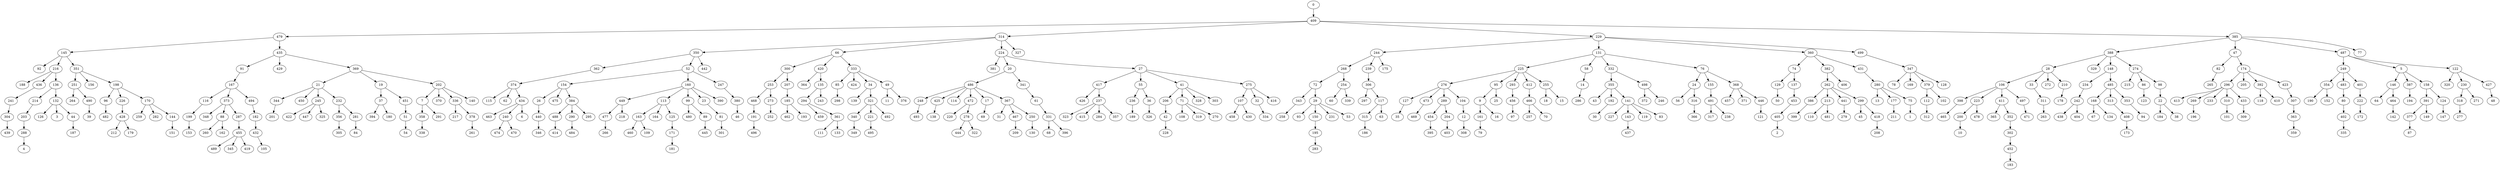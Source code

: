 digraph {
	0 [label=0]
	409 [label=409]
	479 [label=479]
	314 [label=314]
	229 [label=229]
	385 [label=385]
	145 [label=145]
	435 [label=435]
	350 [label=350]
	66 [label=66]
	224 [label=224]
	327 [label=327]
	244 [label=244]
	131 [label=131]
	360 [label=360]
	499 [label=499]
	388 [label=388]
	47 [label=47]
	487 [label=487]
	77 [label=77]
	92 [label=92]
	216 [label=216]
	351 [label=351]
	91 [label=91]
	429 [label=429]
	369 [label=369]
	362 [label=362]
	52 [label=52]
	442 [label=442]
	300 [label=300]
	420 [label=420]
	333 [label=333]
	381 [label=381]
	20 [label=20]
	27 [label=27]
	268 [label=268]
	239 [label=239]
	175 [label=175]
	225 [label=225]
	58 [label=58]
	332 [label=332]
	76 [label=76]
	74 [label=74]
	382 [label=382]
	431 [label=431]
	347 [label=347]
	28 [label=28]
	329 [label=329]
	148 [label=148]
	274 [label=274]
	82 [label=82]
	174 [label=174]
	249 [label=249]
	5 [label=5]
	122 [label=122]
	188 [label=188]
	436 [label=436]
	136 [label=136]
	251 [label=251]
	156 [label=156]
	198 [label=198]
	167 [label=167]
	21 [label=21]
	19 [label=19]
	202 [label=202]
	374 [label=374]
	154 [label=154]
	160 [label=160]
	247 [label=247]
	253 [label=253]
	207 [label=207]
	364 [label=364]
	135 [label=135]
	85 [label=85]
	424 [label=424]
	34 [label=34]
	49 [label=49]
	486 [label=486]
	341 [label=341]
	417 [label=417]
	55 [label=55]
	41 [label=41]
	275 [label=275]
	72 [label=72]
	254 [label=254]
	306 [label=306]
	276 [label=276]
	95 [label=95]
	293 [label=293]
	412 [label=412]
	255 [label=255]
	14 [label=14]
	355 [label=355]
	498 [label=498]
	24 [label=24]
	155 [label=155]
	368 [label=368]
	129 [label=129]
	137 [label=137]
	262 [label=262]
	406 [label=406]
	280 [label=280]
	78 [label=78]
	169 [label=169]
	379 [label=379]
	128 [label=128]
	106 [label=106]
	33 [label=33]
	272 [label=272]
	210 [label=210]
	234 [label=234]
	485 [label=485]
	215 [label=215]
	86 [label=86]
	98 [label=98]
	265 [label=265]
	296 [label=296]
	205 [label=205]
	392 [label=392]
	423 [label=423]
	354 [label=354]
	483 [label=483]
	401 [label=401]
	146 [label=146]
	387 [label=387]
	158 [label=158]
	320 [label=320]
	230 [label=230]
	427 [label=427]
	241 [label=241]
	214 [label=214]
	132 [label=132]
	264 [label=264]
	490 [label=490]
	96 [label=96]
	226 [label=226]
	170 [label=170]
	116 [label=116]
	373 [label=373]
	494 [label=494]
	344 [label=344]
	450 [label=450]
	245 [label=245]
	232 [label=232]
	37 [label=37]
	451 [label=451]
	7 [label=7]
	370 [label=370]
	336 [label=336]
	140 [label=140]
	115 [label=115]
	62 [label=62]
	434 [label=434]
	26 [label=26]
	475 [label=475]
	384 [label=384]
	449 [label=449]
	113 [label=113]
	99 [label=99]
	23 [label=23]
	390 [label=390]
	380 [label=380]
	468 [label=468]
	273 [label=273]
	185 [label=185]
	294 [label=294]
	243 [label=243]
	298 [label=298]
	139 [label=139]
	321 [label=321]
	11 [label=11]
	376 [label=376]
	248 [label=248]
	425 [label=425]
	114 [label=114]
	472 [label=472]
	17 [label=17]
	367 [label=367]
	61 [label=61]
	426 [label=426]
	237 [label=237]
	236 [label=236]
	36 [label=36]
	206 [label=206]
	71 [label=71]
	328 [label=328]
	303 [label=303]
	107 [label=107]
	32 [label=32]
	416 [label=416]
	343 [label=343]
	29 [label=29]
	60 [label=60]
	339 [label=339]
	297 [label=297]
	117 [label=117]
	127 [label=127]
	473 [label=473]
	289 [label=289]
	104 [label=104]
	9 [label=9]
	25 [label=25]
	456 [label=456]
	466 [label=466]
	18 [label=18]
	15 [label=15]
	286 [label=286]
	43 [label=43]
	192 [label=192]
	141 [label=141]
	372 [label=372]
	246 [label=246]
	56 [label=56]
	316 [label=316]
	491 [label=491]
	457 [label=457]
	371 [label=371]
	446 [label=446]
	50 [label=50]
	453 [label=453]
	386 [label=386]
	213 [label=213]
	441 [label=441]
	299 [label=299]
	13 [label=13]
	177 [label=177]
	75 [label=75]
	112 [label=112]
	102 [label=102]
	398 [label=398]
	223 [label=223]
	411 [label=411]
	497 [label=497]
	311 [label=311]
	178 [label=178]
	242 [label=242]
	168 [label=168]
	313 [label=313]
	353 [label=353]
	123 [label=123]
	22 [label=22]
	413 [label=413]
	269 [label=269]
	233 [label=233]
	310 [label=310]
	433 [label=433]
	118 [label=118]
	410 [label=410]
	307 [label=307]
	190 [label=190]
	152 [label=152]
	80 [label=80]
	222 [label=222]
	64 [label=64]
	464 [label=464]
	194 [label=194]
	391 [label=391]
	124 [label=124]
	318 [label=318]
	271 [label=271]
	48 [label=48]
	304 [label=304]
	203 [label=203]
	126 [label=126]
	3 [label=3]
	44 [label=44]
	39 [label=39]
	482 [label=482]
	428 [label=428]
	259 [label=259]
	282 [label=282]
	144 [label=144]
	199 [label=199]
	348 [label=348]
	88 [label=88]
	287 [label=287]
	182 [label=182]
	201 [label=201]
	422 [label=422]
	447 [label=447]
	325 [label=325]
	356 [label=356]
	281 [label=281]
	394 [label=394]
	180 [label=180]
	51 [label=51]
	358 [label=358]
	291 [label=291]
	217 [label=217]
	378 [label=378]
	463 [label=463]
	240 [label=240]
	6 [label=6]
	440 [label=440]
	488 [label=488]
	290 [label=290]
	295 [label=295]
	477 [label=477]
	218 [label=218]
	163 [label=163]
	164 [label=164]
	125 [label=125]
	480 [label=480]
	89 [label=89]
	81 [label=81]
	46 [label=46]
	191 [label=191]
	252 [label=252]
	462 [label=462]
	193 [label=193]
	459 [label=459]
	361 [label=361]
	340 [label=340]
	221 [label=221]
	492 [label=492]
	493 [label=493]
	138 [label=138]
	220 [label=220]
	278 [label=278]
	69 [label=69]
	31 [label=31]
	467 [label=467]
	250 [label=250]
	331 [label=331]
	323 [label=323]
	415 [label=415]
	284 [label=284]
	357 [label=357]
	189 [label=189]
	326 [label=326]
	42 [label=42]
	108 [label=108]
	319 [label=319]
	270 [label=270]
	458 [label=458]
	430 [label=430]
	334 [label=334]
	258 [label=258]
	93 [label=93]
	150 [label=150]
	231 [label=231]
	53 [label=53]
	315 [label=315]
	63 [label=63]
	35 [label=35]
	469 [label=469]
	454 [label=454]
	204 [label=204]
	12 [label=12]
	161 [label=161]
	16 [label=16]
	97 [label=97]
	257 [label=257]
	70 [label=70]
	30 [label=30]
	227 [label=227]
	143 [label=143]
	119 [label=119]
	83 [label=83]
	366 [label=366]
	317 [label=317]
	238 [label=238]
	121 [label=121]
	405 [label=405]
	399 [label=399]
	110 [label=110]
	481 [label=481]
	279 [label=279]
	45 [label=45]
	418 [label=418]
	211 [label=211]
	1 [label=1]
	312 [label=312]
	465 [label=465]
	200 [label=200]
	478 [label=478]
	365 [label=365]
	352 [label=352]
	471 [label=471]
	263 [label=263]
	438 [label=438]
	404 [label=404]
	67 [label=67]
	134 [label=134]
	408 [label=408]
	94 [label=94]
	184 [label=184]
	38 [label=38]
	196 [label=196]
	101 [label=101]
	309 [label=309]
	363 [label=363]
	402 [label=402]
	172 [label=172]
	142 [label=142]
	377 [label=377]
	149 [label=149]
	147 [label=147]
	277 [label=277]
	439 [label=439]
	288 [label=288]
	187 [label=187]
	212 [label=212]
	179 [label=179]
	151 [label=151]
	153 [label=153]
	260 [label=260]
	162 [label=162]
	455 [label=455]
	432 [label=432]
	305 [label=305]
	84 [label=84]
	54 [label=54]
	338 [label=338]
	261 [label=261]
	474 [label=474]
	470 [label=470]
	346 [label=346]
	414 [label=414]
	484 [label=484]
	266 [label=266]
	460 [label=460]
	109 [label=109]
	171 [label=171]
	445 [label=445]
	301 [label=301]
	496 [label=496]
	111 [label=111]
	133 [label=133]
	349 [label=349]
	495 [label=495]
	444 [label=444]
	322 [label=322]
	209 [label=209]
	130 [label=130]
	68 [label=68]
	396 [label=396]
	228 [label=228]
	195 [label=195]
	186 [label=186]
	395 [label=395]
	403 [label=403]
	308 [label=308]
	79 [label=79]
	437 [label=437]
	2 [label=2]
	208 [label=208]
	10 [label=10]
	302 [label=302]
	173 [label=173]
	359 [label=359]
	335 [label=335]
	87 [label=87]
	4 [label=4]
	489 [label=489]
	345 [label=345]
	419 [label=419]
	105 [label=105]
	181 [label=181]
	283 [label=283]
	452 [label=452]
	183 [label=183]
	0 -> 409
	409 -> 479
	409 -> 314
	409 -> 229
	409 -> 385
	479 -> 145
	479 -> 435
	314 -> 350
	314 -> 66
	314 -> 224
	314 -> 327
	229 -> 244
	229 -> 131
	229 -> 360
	229 -> 499
	385 -> 388
	385 -> 47
	385 -> 487
	385 -> 77
	145 -> 92
	145 -> 216
	145 -> 351
	435 -> 91
	435 -> 429
	435 -> 369
	350 -> 362
	350 -> 52
	350 -> 442
	66 -> 300
	66 -> 420
	66 -> 333
	224 -> 381
	224 -> 20
	224 -> 27
	244 -> 268
	244 -> 239
	244 -> 175
	131 -> 225
	131 -> 58
	131 -> 332
	131 -> 76
	360 -> 74
	360 -> 382
	360 -> 431
	499 -> 347
	388 -> 28
	388 -> 329
	388 -> 148
	388 -> 274
	47 -> 82
	47 -> 174
	487 -> 249
	487 -> 5
	487 -> 122
	216 -> 188
	216 -> 436
	216 -> 136
	351 -> 251
	351 -> 156
	351 -> 198
	91 -> 167
	369 -> 21
	369 -> 19
	369 -> 202
	362 -> 374
	52 -> 154
	52 -> 160
	52 -> 247
	300 -> 253
	300 -> 207
	420 -> 364
	420 -> 135
	333 -> 85
	333 -> 424
	333 -> 34
	333 -> 49
	20 -> 486
	20 -> 341
	27 -> 417
	27 -> 55
	27 -> 41
	27 -> 275
	268 -> 72
	268 -> 254
	239 -> 306
	225 -> 276
	225 -> 95
	225 -> 293
	225 -> 412
	225 -> 255
	58 -> 14
	332 -> 355
	332 -> 498
	76 -> 24
	76 -> 155
	76 -> 368
	74 -> 129
	74 -> 137
	382 -> 262
	382 -> 406
	431 -> 280
	347 -> 78
	347 -> 169
	347 -> 379
	347 -> 128
	28 -> 106
	28 -> 33
	28 -> 272
	28 -> 210
	148 -> 234
	148 -> 485
	274 -> 215
	274 -> 86
	274 -> 98
	82 -> 265
	174 -> 296
	174 -> 205
	174 -> 392
	174 -> 423
	249 -> 354
	249 -> 483
	249 -> 401
	5 -> 146
	5 -> 387
	5 -> 158
	122 -> 320
	122 -> 230
	122 -> 427
	436 -> 241
	136 -> 214
	136 -> 132
	251 -> 264
	251 -> 490
	198 -> 96
	198 -> 226
	198 -> 170
	167 -> 116
	167 -> 373
	167 -> 494
	21 -> 344
	21 -> 450
	21 -> 245
	21 -> 232
	19 -> 37
	19 -> 451
	202 -> 7
	202 -> 370
	202 -> 336
	202 -> 140
	374 -> 115
	374 -> 62
	374 -> 434
	154 -> 26
	154 -> 475
	154 -> 384
	160 -> 449
	160 -> 113
	160 -> 99
	160 -> 23
	160 -> 390
	247 -> 380
	253 -> 468
	253 -> 273
	207 -> 185
	135 -> 294
	135 -> 243
	85 -> 298
	34 -> 139
	34 -> 321
	49 -> 11
	49 -> 376
	486 -> 248
	486 -> 425
	486 -> 114
	486 -> 472
	486 -> 17
	486 -> 367
	341 -> 61
	417 -> 426
	417 -> 237
	55 -> 236
	55 -> 36
	41 -> 206
	41 -> 71
	41 -> 328
	41 -> 303
	275 -> 107
	275 -> 32
	275 -> 416
	72 -> 343
	72 -> 29
	254 -> 60
	254 -> 339
	306 -> 297
	306 -> 117
	276 -> 127
	276 -> 473
	276 -> 289
	276 -> 104
	95 -> 9
	95 -> 25
	293 -> 456
	412 -> 466
	255 -> 18
	255 -> 15
	14 -> 286
	355 -> 43
	355 -> 192
	355 -> 141
	498 -> 372
	498 -> 246
	24 -> 56
	24 -> 316
	155 -> 491
	368 -> 457
	368 -> 371
	368 -> 446
	129 -> 50
	137 -> 453
	262 -> 386
	262 -> 213
	262 -> 441
	262 -> 299
	280 -> 13
	280 -> 177
	280 -> 75
	379 -> 112
	379 -> 102
	106 -> 398
	106 -> 223
	106 -> 411
	106 -> 497
	33 -> 311
	210 -> 178
	234 -> 242
	485 -> 168
	485 -> 313
	485 -> 353
	86 -> 123
	98 -> 22
	296 -> 413
	296 -> 269
	296 -> 233
	296 -> 310
	296 -> 433
	392 -> 118
	392 -> 410
	423 -> 307
	354 -> 190
	354 -> 152
	483 -> 80
	401 -> 222
	146 -> 64
	146 -> 464
	387 -> 194
	158 -> 391
	158 -> 124
	230 -> 318
	230 -> 271
	427 -> 48
	241 -> 304
	214 -> 203
	132 -> 126
	132 -> 3
	132 -> 44
	490 -> 39
	96 -> 482
	226 -> 428
	170 -> 259
	170 -> 282
	170 -> 144
	116 -> 199
	373 -> 348
	373 -> 88
	373 -> 287
	494 -> 182
	344 -> 201
	245 -> 422
	245 -> 447
	245 -> 325
	232 -> 356
	232 -> 281
	37 -> 394
	37 -> 180
	451 -> 51
	7 -> 358
	7 -> 291
	336 -> 217
	336 -> 378
	434 -> 463
	434 -> 240
	434 -> 6
	26 -> 440
	384 -> 488
	384 -> 290
	384 -> 295
	449 -> 477
	449 -> 218
	113 -> 163
	113 -> 164
	113 -> 125
	99 -> 480
	99 -> 89
	23 -> 81
	380 -> 46
	468 -> 191
	273 -> 252
	185 -> 462
	185 -> 193
	294 -> 459
	294 -> 361
	321 -> 340
	321 -> 221
	321 -> 492
	248 -> 493
	425 -> 138
	472 -> 220
	472 -> 278
	17 -> 69
	367 -> 31
	367 -> 467
	367 -> 250
	61 -> 331
	237 -> 323
	237 -> 415
	237 -> 284
	237 -> 357
	236 -> 189
	36 -> 326
	206 -> 42
	71 -> 108
	71 -> 319
	71 -> 270
	107 -> 458
	107 -> 430
	32 -> 334
	343 -> 258
	29 -> 93
	29 -> 150
	29 -> 231
	29 -> 53
	117 -> 315
	117 -> 63
	127 -> 35
	473 -> 469
	289 -> 454
	289 -> 204
	104 -> 12
	9 -> 161
	9 -> 16
	456 -> 97
	466 -> 257
	466 -> 70
	192 -> 30
	141 -> 227
	141 -> 143
	141 -> 119
	141 -> 83
	316 -> 366
	491 -> 317
	491 -> 238
	446 -> 121
	453 -> 405
	386 -> 399
	213 -> 110
	213 -> 481
	441 -> 279
	299 -> 45
	299 -> 418
	177 -> 211
	75 -> 1
	112 -> 312
	398 -> 465
	223 -> 200
	223 -> 478
	411 -> 365
	411 -> 352
	497 -> 471
	311 -> 263
	242 -> 438
	242 -> 404
	168 -> 67
	168 -> 134
	313 -> 408
	353 -> 94
	22 -> 184
	22 -> 38
	269 -> 196
	310 -> 101
	433 -> 309
	307 -> 363
	80 -> 402
	222 -> 172
	464 -> 142
	391 -> 377
	391 -> 149
	124 -> 147
	318 -> 277
	304 -> 439
	203 -> 288
	44 -> 187
	428 -> 212
	428 -> 179
	144 -> 151
	199 -> 153
	88 -> 260
	88 -> 162
	287 -> 455
	182 -> 432
	356 -> 305
	281 -> 84
	51 -> 54
	358 -> 338
	378 -> 261
	240 -> 474
	240 -> 470
	440 -> 346
	488 -> 414
	290 -> 484
	477 -> 266
	163 -> 460
	163 -> 109
	125 -> 171
	89 -> 445
	81 -> 301
	191 -> 496
	361 -> 111
	361 -> 133
	340 -> 349
	221 -> 495
	278 -> 444
	278 -> 322
	467 -> 209
	250 -> 130
	331 -> 68
	331 -> 396
	42 -> 228
	150 -> 195
	315 -> 186
	454 -> 395
	204 -> 403
	12 -> 308
	161 -> 79
	143 -> 437
	405 -> 2
	418 -> 208
	200 -> 10
	352 -> 302
	408 -> 173
	363 -> 359
	402 -> 335
	377 -> 87
	288 -> 4
	455 -> 489
	455 -> 345
	455 -> 419
	432 -> 105
	171 -> 181
	195 -> 283
	302 -> 452
	452 -> 183
}
